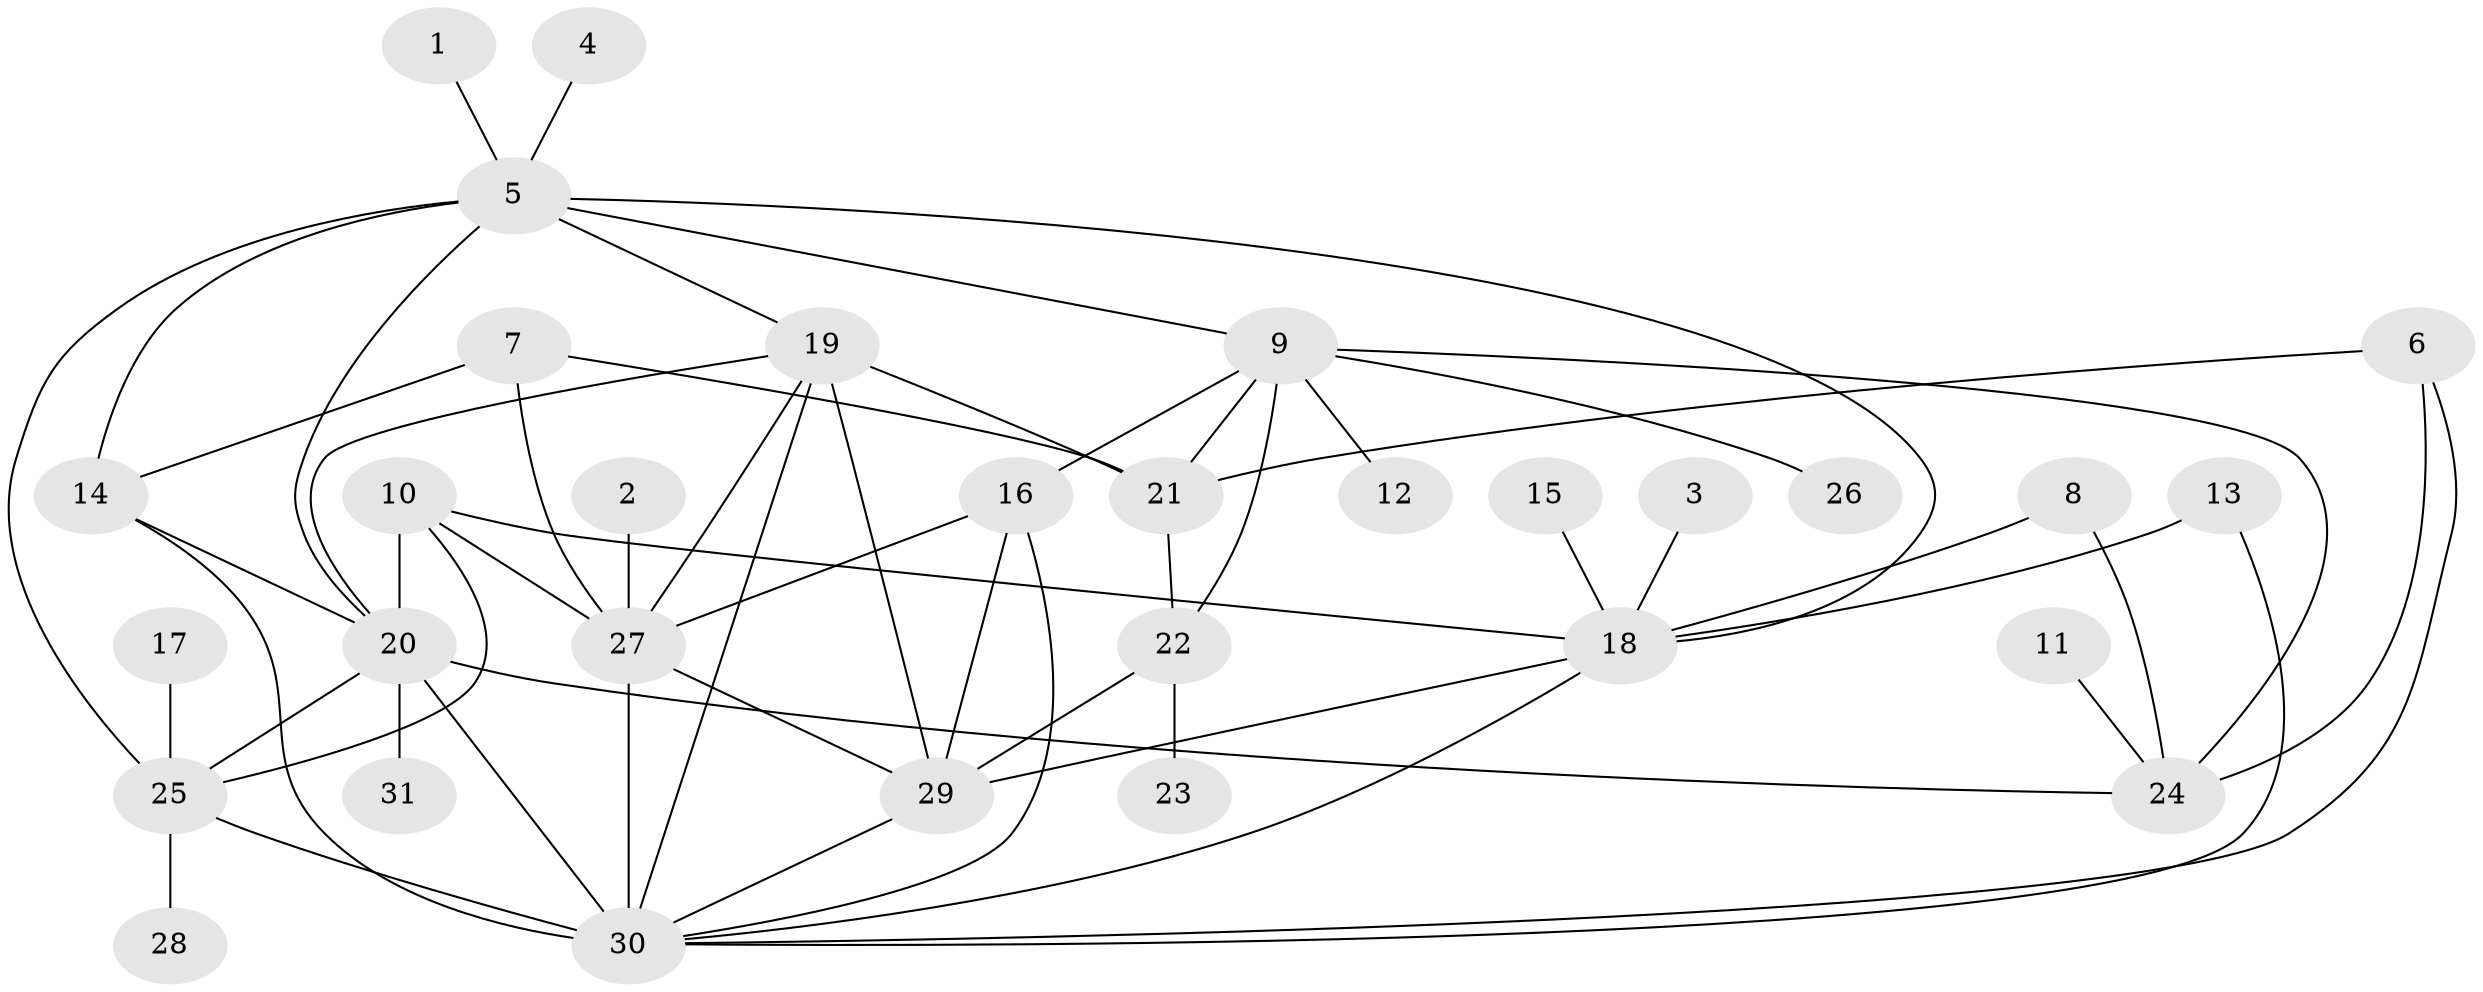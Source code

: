 // original degree distribution, {9: 0.025974025974025976, 11: 0.012987012987012988, 5: 0.03896103896103896, 2: 0.3246753246753247, 8: 0.012987012987012988, 13: 0.012987012987012988, 7: 0.03896103896103896, 3: 0.06493506493506493, 1: 0.35064935064935066, 10: 0.012987012987012988, 12: 0.012987012987012988, 6: 0.03896103896103896, 4: 0.05194805194805195}
// Generated by graph-tools (version 1.1) at 2025/36/03/04/25 23:36:47]
// undirected, 31 vertices, 57 edges
graph export_dot {
  node [color=gray90,style=filled];
  1;
  2;
  3;
  4;
  5;
  6;
  7;
  8;
  9;
  10;
  11;
  12;
  13;
  14;
  15;
  16;
  17;
  18;
  19;
  20;
  21;
  22;
  23;
  24;
  25;
  26;
  27;
  28;
  29;
  30;
  31;
  1 -- 5 [weight=1.0];
  2 -- 27 [weight=1.0];
  3 -- 18 [weight=1.0];
  4 -- 5 [weight=1.0];
  5 -- 9 [weight=1.0];
  5 -- 14 [weight=1.0];
  5 -- 18 [weight=1.0];
  5 -- 19 [weight=1.0];
  5 -- 20 [weight=1.0];
  5 -- 25 [weight=1.0];
  6 -- 21 [weight=1.0];
  6 -- 24 [weight=1.0];
  6 -- 30 [weight=1.0];
  7 -- 14 [weight=1.0];
  7 -- 21 [weight=1.0];
  7 -- 27 [weight=1.0];
  8 -- 18 [weight=1.0];
  8 -- 24 [weight=1.0];
  9 -- 12 [weight=1.0];
  9 -- 16 [weight=1.0];
  9 -- 21 [weight=1.0];
  9 -- 22 [weight=1.0];
  9 -- 24 [weight=1.0];
  9 -- 26 [weight=1.0];
  10 -- 18 [weight=1.0];
  10 -- 20 [weight=2.0];
  10 -- 25 [weight=1.0];
  10 -- 27 [weight=1.0];
  11 -- 24 [weight=1.0];
  13 -- 18 [weight=1.0];
  13 -- 30 [weight=1.0];
  14 -- 20 [weight=2.0];
  14 -- 30 [weight=2.0];
  15 -- 18 [weight=1.0];
  16 -- 27 [weight=1.0];
  16 -- 29 [weight=1.0];
  16 -- 30 [weight=1.0];
  17 -- 25 [weight=1.0];
  18 -- 29 [weight=1.0];
  18 -- 30 [weight=1.0];
  19 -- 20 [weight=1.0];
  19 -- 21 [weight=1.0];
  19 -- 27 [weight=1.0];
  19 -- 29 [weight=2.0];
  19 -- 30 [weight=1.0];
  20 -- 24 [weight=1.0];
  20 -- 25 [weight=2.0];
  20 -- 30 [weight=2.0];
  20 -- 31 [weight=1.0];
  21 -- 22 [weight=1.0];
  22 -- 23 [weight=1.0];
  22 -- 29 [weight=1.0];
  25 -- 28 [weight=1.0];
  25 -- 30 [weight=3.0];
  27 -- 29 [weight=1.0];
  27 -- 30 [weight=3.0];
  29 -- 30 [weight=1.0];
}
